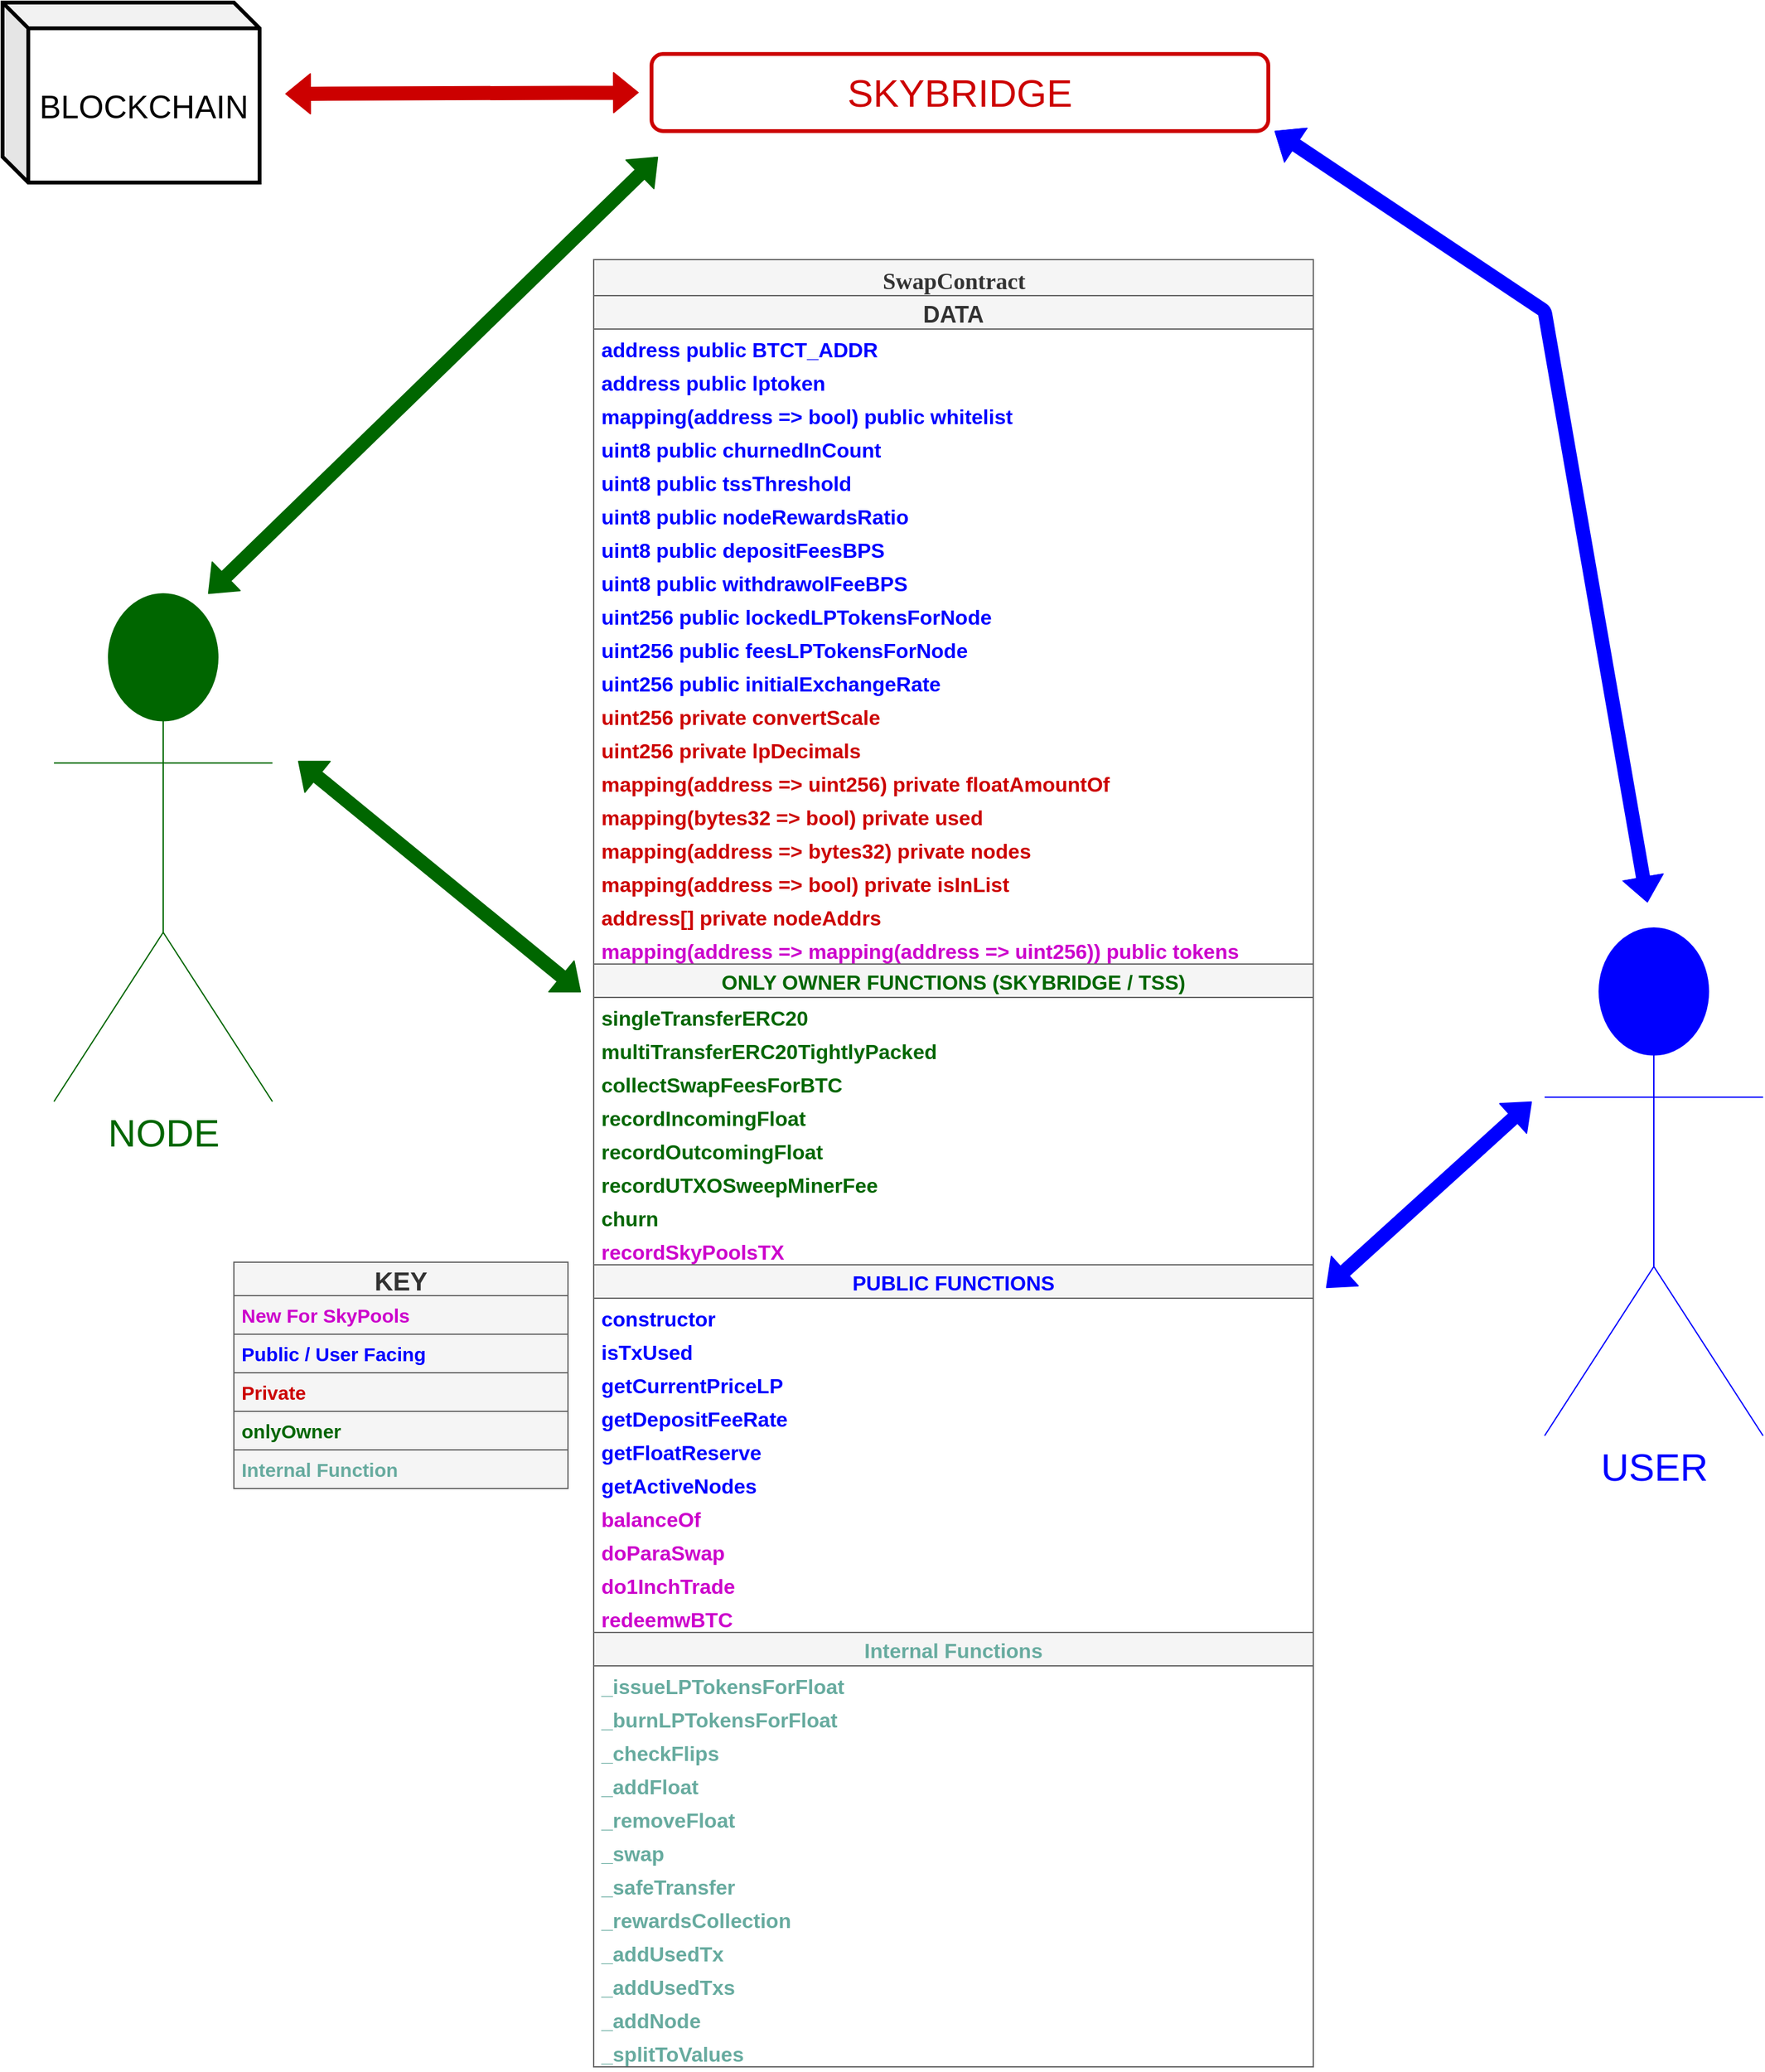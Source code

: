 <mxfile version="14.9.7" type="device"><diagram id="YP_rvzjBJ28C_oY5RZdK" name="Page-1"><mxGraphModel dx="3694" dy="2624" grid="1" gridSize="10" guides="1" tooltips="1" connect="1" arrows="1" fold="1" page="1" pageScale="1" pageWidth="850" pageHeight="1100" math="0" shadow="0"><root><mxCell id="0"/><mxCell id="1" parent="0"/><mxCell id="VmzNvhU1d4Z5wzn5IdcK-1" value="&lt;font style=&quot;font-size: 18px&quot;&gt;SwapContract&lt;/font&gt;" style="swimlane;html=1;fontStyle=1;align=center;verticalAlign=top;childLayout=stackLayout;horizontal=1;startSize=28;horizontalStack=0;resizeParent=1;resizeLast=0;collapsible=1;marginBottom=0;swimlaneFillColor=#ffffff;rounded=0;shadow=0;comic=0;labelBackgroundColor=none;strokeWidth=1;fillColor=#f5f5f5;fontFamily=Verdana;fontSize=12;strokeColor=#666666;fontColor=#333333;" vertex="1" parent="1"><mxGeometry x="280" y="80" width="560" height="1406" as="geometry"/></mxCell><object label="DATA" id="VmzNvhU1d4Z5wzn5IdcK-2"><mxCell style="swimlane;fontStyle=1;childLayout=stackLayout;horizontal=1;startSize=26;horizontalStack=0;resizeParent=1;resizeParentMax=0;resizeLast=0;collapsible=1;marginBottom=0;fontSize=18;fillColor=#f5f5f5;strokeColor=#666666;fontColor=#333333;" vertex="1" parent="VmzNvhU1d4Z5wzn5IdcK-1"><mxGeometry y="28" width="560" height="520" as="geometry"/></mxCell></object><mxCell id="VmzNvhU1d4Z5wzn5IdcK-3" value="address public BTCT_ADDR" style="text;strokeColor=none;fillColor=none;align=left;verticalAlign=top;spacingLeft=4;spacingRight=4;overflow=hidden;rotatable=0;points=[[0,0.5],[1,0.5]];portConstraint=eastwest;fontStyle=1;fontColor=#0000FF;fontSize=16;" vertex="1" parent="VmzNvhU1d4Z5wzn5IdcK-2"><mxGeometry y="26" width="560" height="26" as="geometry"/></mxCell><mxCell id="VmzNvhU1d4Z5wzn5IdcK-4" value="address public lptoken" style="text;strokeColor=none;fillColor=none;align=left;verticalAlign=top;spacingLeft=4;spacingRight=4;overflow=hidden;rotatable=0;points=[[0,0.5],[1,0.5]];portConstraint=eastwest;fontStyle=1;fontColor=#0000FF;fontSize=16;" vertex="1" parent="VmzNvhU1d4Z5wzn5IdcK-2"><mxGeometry y="52" width="560" height="26" as="geometry"/></mxCell><mxCell id="VmzNvhU1d4Z5wzn5IdcK-5" value="mapping(address =&gt; bool) public whitelist" style="text;strokeColor=none;fillColor=none;align=left;verticalAlign=top;spacingLeft=4;spacingRight=4;overflow=hidden;rotatable=0;points=[[0,0.5],[1,0.5]];portConstraint=eastwest;fontStyle=1;fontColor=#0000FF;fontSize=16;" vertex="1" parent="VmzNvhU1d4Z5wzn5IdcK-2"><mxGeometry y="78" width="560" height="26" as="geometry"/></mxCell><mxCell id="VmzNvhU1d4Z5wzn5IdcK-6" value="uint8 public churnedInCount" style="text;strokeColor=none;fillColor=none;align=left;verticalAlign=top;spacingLeft=4;spacingRight=4;overflow=hidden;rotatable=0;points=[[0,0.5],[1,0.5]];portConstraint=eastwest;fontStyle=1;fontColor=#0000FF;fontSize=16;" vertex="1" parent="VmzNvhU1d4Z5wzn5IdcK-2"><mxGeometry y="104" width="560" height="26" as="geometry"/></mxCell><mxCell id="VmzNvhU1d4Z5wzn5IdcK-7" value="uint8 public tssThreshold" style="text;strokeColor=none;fillColor=none;align=left;verticalAlign=top;spacingLeft=4;spacingRight=4;overflow=hidden;rotatable=0;points=[[0,0.5],[1,0.5]];portConstraint=eastwest;fontStyle=1;fontColor=#0000FF;fontSize=16;" vertex="1" parent="VmzNvhU1d4Z5wzn5IdcK-2"><mxGeometry y="130" width="560" height="26" as="geometry"/></mxCell><mxCell id="VmzNvhU1d4Z5wzn5IdcK-8" value="uint8 public nodeRewardsRatio" style="text;strokeColor=none;fillColor=none;align=left;verticalAlign=top;spacingLeft=4;spacingRight=4;overflow=hidden;rotatable=0;points=[[0,0.5],[1,0.5]];portConstraint=eastwest;fontStyle=1;fontColor=#0000FF;fontSize=16;" vertex="1" parent="VmzNvhU1d4Z5wzn5IdcK-2"><mxGeometry y="156" width="560" height="26" as="geometry"/></mxCell><mxCell id="VmzNvhU1d4Z5wzn5IdcK-9" value="uint8 public depositFeesBPS" style="text;strokeColor=none;fillColor=none;align=left;verticalAlign=top;spacingLeft=4;spacingRight=4;overflow=hidden;rotatable=0;points=[[0,0.5],[1,0.5]];portConstraint=eastwest;fontStyle=1;fontColor=#0000FF;fontSize=16;" vertex="1" parent="VmzNvhU1d4Z5wzn5IdcK-2"><mxGeometry y="182" width="560" height="26" as="geometry"/></mxCell><mxCell id="VmzNvhU1d4Z5wzn5IdcK-10" value="uint8 public withdrawolFeeBPS" style="text;strokeColor=none;fillColor=none;align=left;verticalAlign=top;spacingLeft=4;spacingRight=4;overflow=hidden;rotatable=0;points=[[0,0.5],[1,0.5]];portConstraint=eastwest;fontStyle=1;fontColor=#0000FF;fontSize=16;" vertex="1" parent="VmzNvhU1d4Z5wzn5IdcK-2"><mxGeometry y="208" width="560" height="26" as="geometry"/></mxCell><mxCell id="VmzNvhU1d4Z5wzn5IdcK-11" value="uint256 public lockedLPTokensForNode" style="text;strokeColor=none;fillColor=none;align=left;verticalAlign=top;spacingLeft=4;spacingRight=4;overflow=hidden;rotatable=0;points=[[0,0.5],[1,0.5]];portConstraint=eastwest;fontStyle=1;fontColor=#0000FF;fontSize=16;" vertex="1" parent="VmzNvhU1d4Z5wzn5IdcK-2"><mxGeometry y="234" width="560" height="26" as="geometry"/></mxCell><mxCell id="VmzNvhU1d4Z5wzn5IdcK-12" value="uint256 public feesLPTokensForNode" style="text;strokeColor=none;fillColor=none;align=left;verticalAlign=top;spacingLeft=4;spacingRight=4;overflow=hidden;rotatable=0;points=[[0,0.5],[1,0.5]];portConstraint=eastwest;fontStyle=1;fontColor=#0000FF;fontSize=16;" vertex="1" parent="VmzNvhU1d4Z5wzn5IdcK-2"><mxGeometry y="260" width="560" height="26" as="geometry"/></mxCell><mxCell id="VmzNvhU1d4Z5wzn5IdcK-13" value="uint256 public initialExchangeRate" style="text;strokeColor=none;fillColor=none;align=left;verticalAlign=top;spacingLeft=4;spacingRight=4;overflow=hidden;rotatable=0;points=[[0,0.5],[1,0.5]];portConstraint=eastwest;fontStyle=1;fontColor=#0000FF;fontSize=16;" vertex="1" parent="VmzNvhU1d4Z5wzn5IdcK-2"><mxGeometry y="286" width="560" height="26" as="geometry"/></mxCell><mxCell id="VmzNvhU1d4Z5wzn5IdcK-14" value="uint256 private convertScale" style="text;strokeColor=none;fillColor=none;align=left;verticalAlign=top;spacingLeft=4;spacingRight=4;overflow=hidden;rotatable=0;points=[[0,0.5],[1,0.5]];portConstraint=eastwest;fontStyle=1;fontColor=#CC0000;fontSize=16;" vertex="1" parent="VmzNvhU1d4Z5wzn5IdcK-2"><mxGeometry y="312" width="560" height="26" as="geometry"/></mxCell><mxCell id="VmzNvhU1d4Z5wzn5IdcK-15" value="uint256 private lpDecimals" style="text;strokeColor=none;fillColor=none;align=left;verticalAlign=top;spacingLeft=4;spacingRight=4;overflow=hidden;rotatable=0;points=[[0,0.5],[1,0.5]];portConstraint=eastwest;fontStyle=1;fontColor=#CC0000;fontSize=16;" vertex="1" parent="VmzNvhU1d4Z5wzn5IdcK-2"><mxGeometry y="338" width="560" height="26" as="geometry"/></mxCell><mxCell id="VmzNvhU1d4Z5wzn5IdcK-16" value="mapping(address =&gt; uint256) private floatAmountOf" style="text;strokeColor=none;fillColor=none;align=left;verticalAlign=top;spacingLeft=4;spacingRight=4;overflow=hidden;rotatable=0;points=[[0,0.5],[1,0.5]];portConstraint=eastwest;fontStyle=1;fontColor=#CC0000;fontSize=16;" vertex="1" parent="VmzNvhU1d4Z5wzn5IdcK-2"><mxGeometry y="364" width="560" height="26" as="geometry"/></mxCell><mxCell id="VmzNvhU1d4Z5wzn5IdcK-17" value="mapping(bytes32 =&gt; bool) private used" style="text;strokeColor=none;fillColor=none;align=left;verticalAlign=top;spacingLeft=4;spacingRight=4;overflow=hidden;rotatable=0;points=[[0,0.5],[1,0.5]];portConstraint=eastwest;fontStyle=1;fontColor=#CC0000;fontSize=16;" vertex="1" parent="VmzNvhU1d4Z5wzn5IdcK-2"><mxGeometry y="390" width="560" height="26" as="geometry"/></mxCell><mxCell id="VmzNvhU1d4Z5wzn5IdcK-18" value="mapping(address =&gt; bytes32) private nodes" style="text;strokeColor=none;fillColor=none;align=left;verticalAlign=top;spacingLeft=4;spacingRight=4;overflow=hidden;rotatable=0;points=[[0,0.5],[1,0.5]];portConstraint=eastwest;fontStyle=1;fontColor=#CC0000;fontSize=16;" vertex="1" parent="VmzNvhU1d4Z5wzn5IdcK-2"><mxGeometry y="416" width="560" height="26" as="geometry"/></mxCell><mxCell id="VmzNvhU1d4Z5wzn5IdcK-19" value="mapping(address =&gt; bool) private isInList" style="text;strokeColor=none;fillColor=none;align=left;verticalAlign=top;spacingLeft=4;spacingRight=4;overflow=hidden;rotatable=0;points=[[0,0.5],[1,0.5]];portConstraint=eastwest;fontStyle=1;fontColor=#CC0000;fontSize=16;" vertex="1" parent="VmzNvhU1d4Z5wzn5IdcK-2"><mxGeometry y="442" width="560" height="26" as="geometry"/></mxCell><mxCell id="VmzNvhU1d4Z5wzn5IdcK-20" value="address[] private nodeAddrs" style="text;strokeColor=none;fillColor=none;align=left;verticalAlign=top;spacingLeft=4;spacingRight=4;overflow=hidden;rotatable=0;points=[[0,0.5],[1,0.5]];portConstraint=eastwest;fontStyle=1;fontColor=#CC0000;fontSize=16;" vertex="1" parent="VmzNvhU1d4Z5wzn5IdcK-2"><mxGeometry y="468" width="560" height="26" as="geometry"/></mxCell><mxCell id="VmzNvhU1d4Z5wzn5IdcK-21" value="mapping(address =&gt; mapping(address =&gt; uint256)) public tokens" style="text;strokeColor=none;fillColor=none;align=left;verticalAlign=top;spacingLeft=4;spacingRight=4;overflow=hidden;rotatable=0;points=[[0,0.5],[1,0.5]];portConstraint=eastwest;fontStyle=1;fontColor=#CC00CC;fontSize=16;" vertex="1" parent="VmzNvhU1d4Z5wzn5IdcK-2"><mxGeometry y="494" width="560" height="26" as="geometry"/></mxCell><mxCell id="VmzNvhU1d4Z5wzn5IdcK-22" value="ONLY OWNER FUNCTIONS (SKYBRIDGE / TSS)" style="swimlane;fontStyle=1;childLayout=stackLayout;horizontal=1;startSize=26;horizontalStack=0;resizeParent=1;resizeParentMax=0;resizeLast=0;collapsible=1;marginBottom=0;fontSize=16;fillColor=#f5f5f5;strokeColor=#666666;fontColor=#006600;" vertex="1" parent="VmzNvhU1d4Z5wzn5IdcK-1"><mxGeometry y="548" width="560" height="234" as="geometry"/></mxCell><mxCell id="VmzNvhU1d4Z5wzn5IdcK-23" value="singleTransferERC20" style="text;strokeColor=none;fillColor=none;align=left;verticalAlign=top;spacingLeft=4;spacingRight=4;overflow=hidden;rotatable=0;points=[[0,0.5],[1,0.5]];portConstraint=eastwest;fontColor=#006600;fontStyle=1;fontSize=16;" vertex="1" parent="VmzNvhU1d4Z5wzn5IdcK-22"><mxGeometry y="26" width="560" height="26" as="geometry"/></mxCell><mxCell id="VmzNvhU1d4Z5wzn5IdcK-24" value="multiTransferERC20TightlyPacked" style="text;strokeColor=none;fillColor=none;align=left;verticalAlign=top;spacingLeft=4;spacingRight=4;overflow=hidden;rotatable=0;points=[[0,0.5],[1,0.5]];portConstraint=eastwest;fontColor=#006600;fontStyle=1;fontSize=16;" vertex="1" parent="VmzNvhU1d4Z5wzn5IdcK-22"><mxGeometry y="52" width="560" height="26" as="geometry"/></mxCell><mxCell id="VmzNvhU1d4Z5wzn5IdcK-25" value="collectSwapFeesForBTC" style="text;strokeColor=none;fillColor=none;align=left;verticalAlign=top;spacingLeft=4;spacingRight=4;overflow=hidden;rotatable=0;points=[[0,0.5],[1,0.5]];portConstraint=eastwest;fontColor=#006600;fontStyle=1;fontSize=16;" vertex="1" parent="VmzNvhU1d4Z5wzn5IdcK-22"><mxGeometry y="78" width="560" height="26" as="geometry"/></mxCell><mxCell id="VmzNvhU1d4Z5wzn5IdcK-26" value="recordIncomingFloat" style="text;strokeColor=none;fillColor=none;align=left;verticalAlign=top;spacingLeft=4;spacingRight=4;overflow=hidden;rotatable=0;points=[[0,0.5],[1,0.5]];portConstraint=eastwest;fontColor=#006600;fontStyle=1;fontSize=16;" vertex="1" parent="VmzNvhU1d4Z5wzn5IdcK-22"><mxGeometry y="104" width="560" height="26" as="geometry"/></mxCell><mxCell id="VmzNvhU1d4Z5wzn5IdcK-27" value="recordOutcomingFloat" style="text;strokeColor=none;fillColor=none;align=left;verticalAlign=top;spacingLeft=4;spacingRight=4;overflow=hidden;rotatable=0;points=[[0,0.5],[1,0.5]];portConstraint=eastwest;fontColor=#006600;fontStyle=1;fontSize=16;" vertex="1" parent="VmzNvhU1d4Z5wzn5IdcK-22"><mxGeometry y="130" width="560" height="26" as="geometry"/></mxCell><mxCell id="VmzNvhU1d4Z5wzn5IdcK-28" value="recordUTXOSweepMinerFee" style="text;strokeColor=none;fillColor=none;align=left;verticalAlign=top;spacingLeft=4;spacingRight=4;overflow=hidden;rotatable=0;points=[[0,0.5],[1,0.5]];portConstraint=eastwest;fontColor=#006600;fontStyle=1;fontSize=16;" vertex="1" parent="VmzNvhU1d4Z5wzn5IdcK-22"><mxGeometry y="156" width="560" height="26" as="geometry"/></mxCell><mxCell id="VmzNvhU1d4Z5wzn5IdcK-29" value="churn" style="text;strokeColor=none;fillColor=none;align=left;verticalAlign=top;spacingLeft=4;spacingRight=4;overflow=hidden;rotatable=0;points=[[0,0.5],[1,0.5]];portConstraint=eastwest;fontColor=#006600;fontStyle=1;fontSize=16;" vertex="1" parent="VmzNvhU1d4Z5wzn5IdcK-22"><mxGeometry y="182" width="560" height="26" as="geometry"/></mxCell><mxCell id="VmzNvhU1d4Z5wzn5IdcK-30" value="recordSkyPoolsTX" style="text;strokeColor=none;fillColor=none;align=left;verticalAlign=top;spacingLeft=4;spacingRight=4;overflow=hidden;rotatable=0;points=[[0,0.5],[1,0.5]];portConstraint=eastwest;fontColor=#CC00CC;fontStyle=1;fontSize=16;" vertex="1" parent="VmzNvhU1d4Z5wzn5IdcK-22"><mxGeometry y="208" width="560" height="26" as="geometry"/></mxCell><mxCell id="VmzNvhU1d4Z5wzn5IdcK-31" value="PUBLIC FUNCTIONS" style="swimlane;fontStyle=1;childLayout=stackLayout;horizontal=1;startSize=26;horizontalStack=0;resizeParent=1;resizeParentMax=0;resizeLast=0;collapsible=1;marginBottom=0;fontSize=16;fillColor=#f5f5f5;strokeColor=#666666;fontColor=#0000FF;" vertex="1" parent="VmzNvhU1d4Z5wzn5IdcK-1"><mxGeometry y="782" width="560" height="286" as="geometry"/></mxCell><mxCell id="VmzNvhU1d4Z5wzn5IdcK-32" value="constructor" style="text;strokeColor=none;fillColor=none;align=left;verticalAlign=top;spacingLeft=4;spacingRight=4;overflow=hidden;rotatable=0;points=[[0,0.5],[1,0.5]];portConstraint=eastwest;fontStyle=1;fontSize=16;fontColor=#0000FF;" vertex="1" parent="VmzNvhU1d4Z5wzn5IdcK-31"><mxGeometry y="26" width="560" height="26" as="geometry"/></mxCell><mxCell id="VmzNvhU1d4Z5wzn5IdcK-33" value="isTxUsed" style="text;strokeColor=none;fillColor=none;align=left;verticalAlign=top;spacingLeft=4;spacingRight=4;overflow=hidden;rotatable=0;points=[[0,0.5],[1,0.5]];portConstraint=eastwest;fontStyle=1;fontSize=16;fontColor=#0000FF;" vertex="1" parent="VmzNvhU1d4Z5wzn5IdcK-31"><mxGeometry y="52" width="560" height="26" as="geometry"/></mxCell><mxCell id="VmzNvhU1d4Z5wzn5IdcK-34" value="getCurrentPriceLP" style="text;strokeColor=none;fillColor=none;align=left;verticalAlign=top;spacingLeft=4;spacingRight=4;overflow=hidden;rotatable=0;points=[[0,0.5],[1,0.5]];portConstraint=eastwest;fontStyle=1;fontSize=16;fontColor=#0000FF;" vertex="1" parent="VmzNvhU1d4Z5wzn5IdcK-31"><mxGeometry y="78" width="560" height="26" as="geometry"/></mxCell><mxCell id="VmzNvhU1d4Z5wzn5IdcK-35" value="getDepositFeeRate" style="text;strokeColor=none;fillColor=none;align=left;verticalAlign=top;spacingLeft=4;spacingRight=4;overflow=hidden;rotatable=0;points=[[0,0.5],[1,0.5]];portConstraint=eastwest;fontStyle=1;fontSize=16;fontColor=#0000FF;" vertex="1" parent="VmzNvhU1d4Z5wzn5IdcK-31"><mxGeometry y="104" width="560" height="26" as="geometry"/></mxCell><mxCell id="VmzNvhU1d4Z5wzn5IdcK-36" value="getFloatReserve" style="text;strokeColor=none;fillColor=none;align=left;verticalAlign=top;spacingLeft=4;spacingRight=4;overflow=hidden;rotatable=0;points=[[0,0.5],[1,0.5]];portConstraint=eastwest;fontStyle=1;fontSize=16;fontColor=#0000FF;" vertex="1" parent="VmzNvhU1d4Z5wzn5IdcK-31"><mxGeometry y="130" width="560" height="26" as="geometry"/></mxCell><mxCell id="VmzNvhU1d4Z5wzn5IdcK-37" value="getActiveNodes" style="text;strokeColor=none;fillColor=none;align=left;verticalAlign=top;spacingLeft=4;spacingRight=4;overflow=hidden;rotatable=0;points=[[0,0.5],[1,0.5]];portConstraint=eastwest;fontStyle=1;fontSize=16;fontColor=#0000FF;" vertex="1" parent="VmzNvhU1d4Z5wzn5IdcK-31"><mxGeometry y="156" width="560" height="26" as="geometry"/></mxCell><mxCell id="VmzNvhU1d4Z5wzn5IdcK-38" value="balanceOf" style="text;strokeColor=none;fillColor=none;align=left;verticalAlign=top;spacingLeft=4;spacingRight=4;overflow=hidden;rotatable=0;points=[[0,0.5],[1,0.5]];portConstraint=eastwest;fontColor=#CC00CC;fontStyle=1;fontSize=16;" vertex="1" parent="VmzNvhU1d4Z5wzn5IdcK-31"><mxGeometry y="182" width="560" height="26" as="geometry"/></mxCell><mxCell id="VmzNvhU1d4Z5wzn5IdcK-39" value="doParaSwap" style="text;strokeColor=none;fillColor=none;align=left;verticalAlign=top;spacingLeft=4;spacingRight=4;overflow=hidden;rotatable=0;points=[[0,0.5],[1,0.5]];portConstraint=eastwest;fontColor=#CC00CC;fontStyle=1;fontSize=16;" vertex="1" parent="VmzNvhU1d4Z5wzn5IdcK-31"><mxGeometry y="208" width="560" height="26" as="geometry"/></mxCell><mxCell id="VmzNvhU1d4Z5wzn5IdcK-40" value="do1InchTrade" style="text;strokeColor=none;fillColor=none;align=left;verticalAlign=top;spacingLeft=4;spacingRight=4;overflow=hidden;rotatable=0;points=[[0,0.5],[1,0.5]];portConstraint=eastwest;fontColor=#CC00CC;fontStyle=1;fontSize=16;" vertex="1" parent="VmzNvhU1d4Z5wzn5IdcK-31"><mxGeometry y="234" width="560" height="26" as="geometry"/></mxCell><mxCell id="VmzNvhU1d4Z5wzn5IdcK-41" value="redeemwBTC" style="text;strokeColor=none;fillColor=none;align=left;verticalAlign=top;spacingLeft=4;spacingRight=4;overflow=hidden;rotatable=0;points=[[0,0.5],[1,0.5]];portConstraint=eastwest;fontColor=#CC00CC;fontStyle=1;fontSize=16;" vertex="1" parent="VmzNvhU1d4Z5wzn5IdcK-31"><mxGeometry y="260" width="560" height="26" as="geometry"/></mxCell><mxCell id="VmzNvhU1d4Z5wzn5IdcK-42" value="Internal Functions" style="swimlane;fontStyle=1;childLayout=stackLayout;horizontal=1;startSize=26;horizontalStack=0;resizeParent=1;resizeParentMax=0;resizeLast=0;collapsible=1;marginBottom=0;fontSize=16;fillColor=#f5f5f5;strokeColor=#666666;fontColor=#67AB9F;" vertex="1" parent="VmzNvhU1d4Z5wzn5IdcK-1"><mxGeometry y="1068" width="560" height="338" as="geometry"/></mxCell><mxCell id="VmzNvhU1d4Z5wzn5IdcK-43" value="_issueLPTokensForFloat" style="text;strokeColor=none;fillColor=none;align=left;verticalAlign=top;spacingLeft=4;spacingRight=4;overflow=hidden;rotatable=0;points=[[0,0.5],[1,0.5]];portConstraint=eastwest;fontStyle=1;fontSize=16;fontColor=#67AB9F;" vertex="1" parent="VmzNvhU1d4Z5wzn5IdcK-42"><mxGeometry y="26" width="560" height="26" as="geometry"/></mxCell><mxCell id="VmzNvhU1d4Z5wzn5IdcK-44" value="_burnLPTokensForFloat" style="text;strokeColor=none;fillColor=none;align=left;verticalAlign=top;spacingLeft=4;spacingRight=4;overflow=hidden;rotatable=0;points=[[0,0.5],[1,0.5]];portConstraint=eastwest;fontStyle=1;fontSize=16;fontColor=#67AB9F;" vertex="1" parent="VmzNvhU1d4Z5wzn5IdcK-42"><mxGeometry y="52" width="560" height="26" as="geometry"/></mxCell><mxCell id="VmzNvhU1d4Z5wzn5IdcK-45" value="_checkFlips" style="text;strokeColor=none;fillColor=none;align=left;verticalAlign=top;spacingLeft=4;spacingRight=4;overflow=hidden;rotatable=0;points=[[0,0.5],[1,0.5]];portConstraint=eastwest;fontStyle=1;fontSize=16;fontColor=#67AB9F;" vertex="1" parent="VmzNvhU1d4Z5wzn5IdcK-42"><mxGeometry y="78" width="560" height="26" as="geometry"/></mxCell><mxCell id="VmzNvhU1d4Z5wzn5IdcK-46" value="_addFloat" style="text;strokeColor=none;fillColor=none;align=left;verticalAlign=top;spacingLeft=4;spacingRight=4;overflow=hidden;rotatable=0;points=[[0,0.5],[1,0.5]];portConstraint=eastwest;fontStyle=1;fontSize=16;fontColor=#67AB9F;" vertex="1" parent="VmzNvhU1d4Z5wzn5IdcK-42"><mxGeometry y="104" width="560" height="26" as="geometry"/></mxCell><mxCell id="VmzNvhU1d4Z5wzn5IdcK-47" value="_removeFloat" style="text;strokeColor=none;fillColor=none;align=left;verticalAlign=top;spacingLeft=4;spacingRight=4;overflow=hidden;rotatable=0;points=[[0,0.5],[1,0.5]];portConstraint=eastwest;fontStyle=1;fontSize=16;fontColor=#67AB9F;" vertex="1" parent="VmzNvhU1d4Z5wzn5IdcK-42"><mxGeometry y="130" width="560" height="26" as="geometry"/></mxCell><mxCell id="VmzNvhU1d4Z5wzn5IdcK-48" value="_swap" style="text;strokeColor=none;fillColor=none;align=left;verticalAlign=top;spacingLeft=4;spacingRight=4;overflow=hidden;rotatable=0;points=[[0,0.5],[1,0.5]];portConstraint=eastwest;fontStyle=1;fontSize=16;fontColor=#67AB9F;" vertex="1" parent="VmzNvhU1d4Z5wzn5IdcK-42"><mxGeometry y="156" width="560" height="26" as="geometry"/></mxCell><mxCell id="VmzNvhU1d4Z5wzn5IdcK-49" value="_safeTransfer" style="text;strokeColor=none;fillColor=none;align=left;verticalAlign=top;spacingLeft=4;spacingRight=4;overflow=hidden;rotatable=0;points=[[0,0.5],[1,0.5]];portConstraint=eastwest;fontStyle=1;fontSize=16;fontColor=#67AB9F;" vertex="1" parent="VmzNvhU1d4Z5wzn5IdcK-42"><mxGeometry y="182" width="560" height="26" as="geometry"/></mxCell><mxCell id="VmzNvhU1d4Z5wzn5IdcK-50" value="_rewardsCollection" style="text;strokeColor=none;fillColor=none;align=left;verticalAlign=top;spacingLeft=4;spacingRight=4;overflow=hidden;rotatable=0;points=[[0,0.5],[1,0.5]];portConstraint=eastwest;fontStyle=1;fontSize=16;fontColor=#67AB9F;" vertex="1" parent="VmzNvhU1d4Z5wzn5IdcK-42"><mxGeometry y="208" width="560" height="26" as="geometry"/></mxCell><mxCell id="VmzNvhU1d4Z5wzn5IdcK-51" value="_addUsedTx" style="text;strokeColor=none;fillColor=none;align=left;verticalAlign=top;spacingLeft=4;spacingRight=4;overflow=hidden;rotatable=0;points=[[0,0.5],[1,0.5]];portConstraint=eastwest;fontStyle=1;fontSize=16;fontColor=#67AB9F;" vertex="1" parent="VmzNvhU1d4Z5wzn5IdcK-42"><mxGeometry y="234" width="560" height="26" as="geometry"/></mxCell><mxCell id="VmzNvhU1d4Z5wzn5IdcK-52" value="_addUsedTxs" style="text;strokeColor=none;fillColor=none;align=left;verticalAlign=top;spacingLeft=4;spacingRight=4;overflow=hidden;rotatable=0;points=[[0,0.5],[1,0.5]];portConstraint=eastwest;fontStyle=1;fontSize=16;fontColor=#67AB9F;" vertex="1" parent="VmzNvhU1d4Z5wzn5IdcK-42"><mxGeometry y="260" width="560" height="26" as="geometry"/></mxCell><mxCell id="VmzNvhU1d4Z5wzn5IdcK-53" value="_addNode" style="text;strokeColor=none;fillColor=none;align=left;verticalAlign=top;spacingLeft=4;spacingRight=4;overflow=hidden;rotatable=0;points=[[0,0.5],[1,0.5]];portConstraint=eastwest;fontStyle=1;fontSize=16;fontColor=#67AB9F;" vertex="1" parent="VmzNvhU1d4Z5wzn5IdcK-42"><mxGeometry y="286" width="560" height="26" as="geometry"/></mxCell><mxCell id="VmzNvhU1d4Z5wzn5IdcK-54" value="_splitToValues" style="text;strokeColor=none;fillColor=none;align=left;verticalAlign=top;spacingLeft=4;spacingRight=4;overflow=hidden;rotatable=0;points=[[0,0.5],[1,0.5]];portConstraint=eastwest;fontStyle=1;fontSize=16;fontColor=#67AB9F;" vertex="1" parent="VmzNvhU1d4Z5wzn5IdcK-42"><mxGeometry y="312" width="560" height="26" as="geometry"/></mxCell><mxCell id="VmzNvhU1d4Z5wzn5IdcK-55" value="KEY" style="swimlane;fontStyle=1;childLayout=stackLayout;horizontal=1;startSize=26;horizontalStack=0;resizeParent=1;resizeParentMax=0;resizeLast=0;collapsible=1;marginBottom=0;align=center;fontSize=20;fillColor=#f5f5f5;strokeColor=#666666;fontColor=#333333;" vertex="1" parent="1"><mxGeometry y="860" width="260" height="176" as="geometry"/></mxCell><mxCell id="VmzNvhU1d4Z5wzn5IdcK-56" value="New For SkyPools" style="text;strokeColor=#666666;fillColor=#f5f5f5;spacingLeft=4;spacingRight=4;overflow=hidden;rotatable=0;points=[[0,0.5],[1,0.5]];portConstraint=eastwest;fontSize=15;fontStyle=1;fontColor=#CC00CC;" vertex="1" parent="VmzNvhU1d4Z5wzn5IdcK-55"><mxGeometry y="26" width="260" height="30" as="geometry"/></mxCell><mxCell id="VmzNvhU1d4Z5wzn5IdcK-57" value="Public / User Facing" style="text;strokeColor=#666666;fillColor=#f5f5f5;spacingLeft=4;spacingRight=4;overflow=hidden;rotatable=0;points=[[0,0.5],[1,0.5]];portConstraint=eastwest;fontSize=15;fontStyle=1;fontColor=#0000FF;" vertex="1" parent="VmzNvhU1d4Z5wzn5IdcK-55"><mxGeometry y="56" width="260" height="30" as="geometry"/></mxCell><mxCell id="VmzNvhU1d4Z5wzn5IdcK-58" value="Private" style="text;strokeColor=#666666;fillColor=#f5f5f5;spacingLeft=4;spacingRight=4;overflow=hidden;rotatable=0;points=[[0,0.5],[1,0.5]];portConstraint=eastwest;fontSize=15;fontStyle=1;fontColor=#CC0000;" vertex="1" parent="VmzNvhU1d4Z5wzn5IdcK-55"><mxGeometry y="86" width="260" height="30" as="geometry"/></mxCell><mxCell id="VmzNvhU1d4Z5wzn5IdcK-59" value="onlyOwner" style="text;strokeColor=#666666;fillColor=#f5f5f5;spacingLeft=4;spacingRight=4;overflow=hidden;rotatable=0;points=[[0,0.5],[1,0.5]];portConstraint=eastwest;fontSize=15;fontStyle=1;fontColor=#006600;" vertex="1" parent="VmzNvhU1d4Z5wzn5IdcK-55"><mxGeometry y="116" width="260" height="30" as="geometry"/></mxCell><mxCell id="VmzNvhU1d4Z5wzn5IdcK-60" value="Internal Function" style="text;strokeColor=#666666;fillColor=#f5f5f5;spacingLeft=4;spacingRight=4;overflow=hidden;rotatable=0;points=[[0,0.5],[1,0.5]];portConstraint=eastwest;fontSize=15;fontStyle=1;fontColor=#67AB9F;" vertex="1" parent="VmzNvhU1d4Z5wzn5IdcK-55"><mxGeometry y="146" width="260" height="30" as="geometry"/></mxCell><mxCell id="VmzNvhU1d4Z5wzn5IdcK-61" value="&lt;font color=&quot;#cc0000&quot;&gt;SKYBRIDGE&lt;/font&gt;" style="rounded=1;whiteSpace=wrap;html=1;fontSize=30;fontColor=#0000FF;fillColor=none;strokeColor=#CC0000;strokeWidth=3;" vertex="1" parent="1"><mxGeometry x="325" y="-80" width="480" height="60" as="geometry"/></mxCell><mxCell id="VmzNvhU1d4Z5wzn5IdcK-62" value="" style="shape=flexArrow;endArrow=classic;startArrow=classic;html=1;fontSize=10;fontColor=#CC00CC;exitX=1.025;exitY=0.436;exitDx=0;exitDy=0;exitPerimeter=0;fillColor=#CC0000;strokeColor=#CC0000;" edge="1" parent="1"><mxGeometry width="100" height="100" relative="1" as="geometry"><mxPoint x="40" y="-48.96" as="sourcePoint"/><mxPoint x="315" y="-50" as="targetPoint"/></mxGeometry></mxCell><mxCell id="VmzNvhU1d4Z5wzn5IdcK-63" value="BLOCKCHAIN" style="shape=cube;whiteSpace=wrap;html=1;boundedLbl=1;backgroundOutline=1;darkOpacity=0.05;darkOpacity2=0.1;fontSize=25;strokeWidth=3;fillColor=none;" vertex="1" parent="1"><mxGeometry x="-180" y="-120" width="200" height="140" as="geometry"/></mxCell><mxCell id="VmzNvhU1d4Z5wzn5IdcK-64" value="&lt;font color=&quot;#006600&quot; style=&quot;font-size: 30px&quot;&gt;NODE&lt;br&gt;&lt;br&gt;&lt;/font&gt;" style="shape=umlActor;verticalLabelPosition=bottom;verticalAlign=top;html=1;outlineConnect=0;fillColor=#006600;strokeColor=#006600;labelPosition=center;align=center;fontSize=30;" vertex="1" parent="1"><mxGeometry x="-140" y="340" width="170" height="395" as="geometry"/></mxCell><mxCell id="VmzNvhU1d4Z5wzn5IdcK-65" value="&lt;font style=&quot;font-size: 30px&quot;&gt;USER&lt;/font&gt;" style="shape=umlActor;verticalLabelPosition=bottom;verticalAlign=top;html=1;outlineConnect=0;labelPosition=center;align=center;fontSize=30;fontColor=#0000FF;fillColor=#0000FF;strokeColor=#0000FF;" vertex="1" parent="1"><mxGeometry x="1020" y="600" width="170" height="395" as="geometry"/></mxCell><mxCell id="VmzNvhU1d4Z5wzn5IdcK-66" value="" style="shape=flexArrow;endArrow=classic;startArrow=classic;html=1;fontSize=30;fontColor=#0000FF;fillColor=#0000FF;strokeColor=#0000FF;" edge="1" parent="1"><mxGeometry width="100" height="100" relative="1" as="geometry"><mxPoint x="1100" y="580" as="sourcePoint"/><mxPoint x="810" y="-20" as="targetPoint"/><Array as="points"><mxPoint x="1020" y="120"/></Array></mxGeometry></mxCell><mxCell id="VmzNvhU1d4Z5wzn5IdcK-67" value="" style="shape=flexArrow;endArrow=classic;startArrow=classic;html=1;fontSize=30;fontColor=#0000FF;strokeColor=#006600;fillColor=#006600;" edge="1" parent="1"><mxGeometry width="100" height="100" relative="1" as="geometry"><mxPoint x="-20" y="340" as="sourcePoint"/><mxPoint x="330" as="targetPoint"/></mxGeometry></mxCell><mxCell id="VmzNvhU1d4Z5wzn5IdcK-68" value="" style="shape=flexArrow;endArrow=classic;startArrow=classic;html=1;fontSize=25;fontColor=#006600;strokeColor=#006600;fillColor=#006600;" edge="1" parent="1"><mxGeometry width="100" height="100" relative="1" as="geometry"><mxPoint x="50" y="470" as="sourcePoint"/><mxPoint x="270" y="650" as="targetPoint"/></mxGeometry></mxCell><mxCell id="VmzNvhU1d4Z5wzn5IdcK-69" value="" style="shape=flexArrow;endArrow=classic;startArrow=classic;html=1;fontSize=25;fontColor=#0000FF;strokeColor=#0000FF;fillColor=#0000FF;" edge="1" parent="1"><mxGeometry width="100" height="100" relative="1" as="geometry"><mxPoint x="850" y="880" as="sourcePoint"/><mxPoint x="1010" y="735" as="targetPoint"/></mxGeometry></mxCell></root></mxGraphModel></diagram></mxfile>